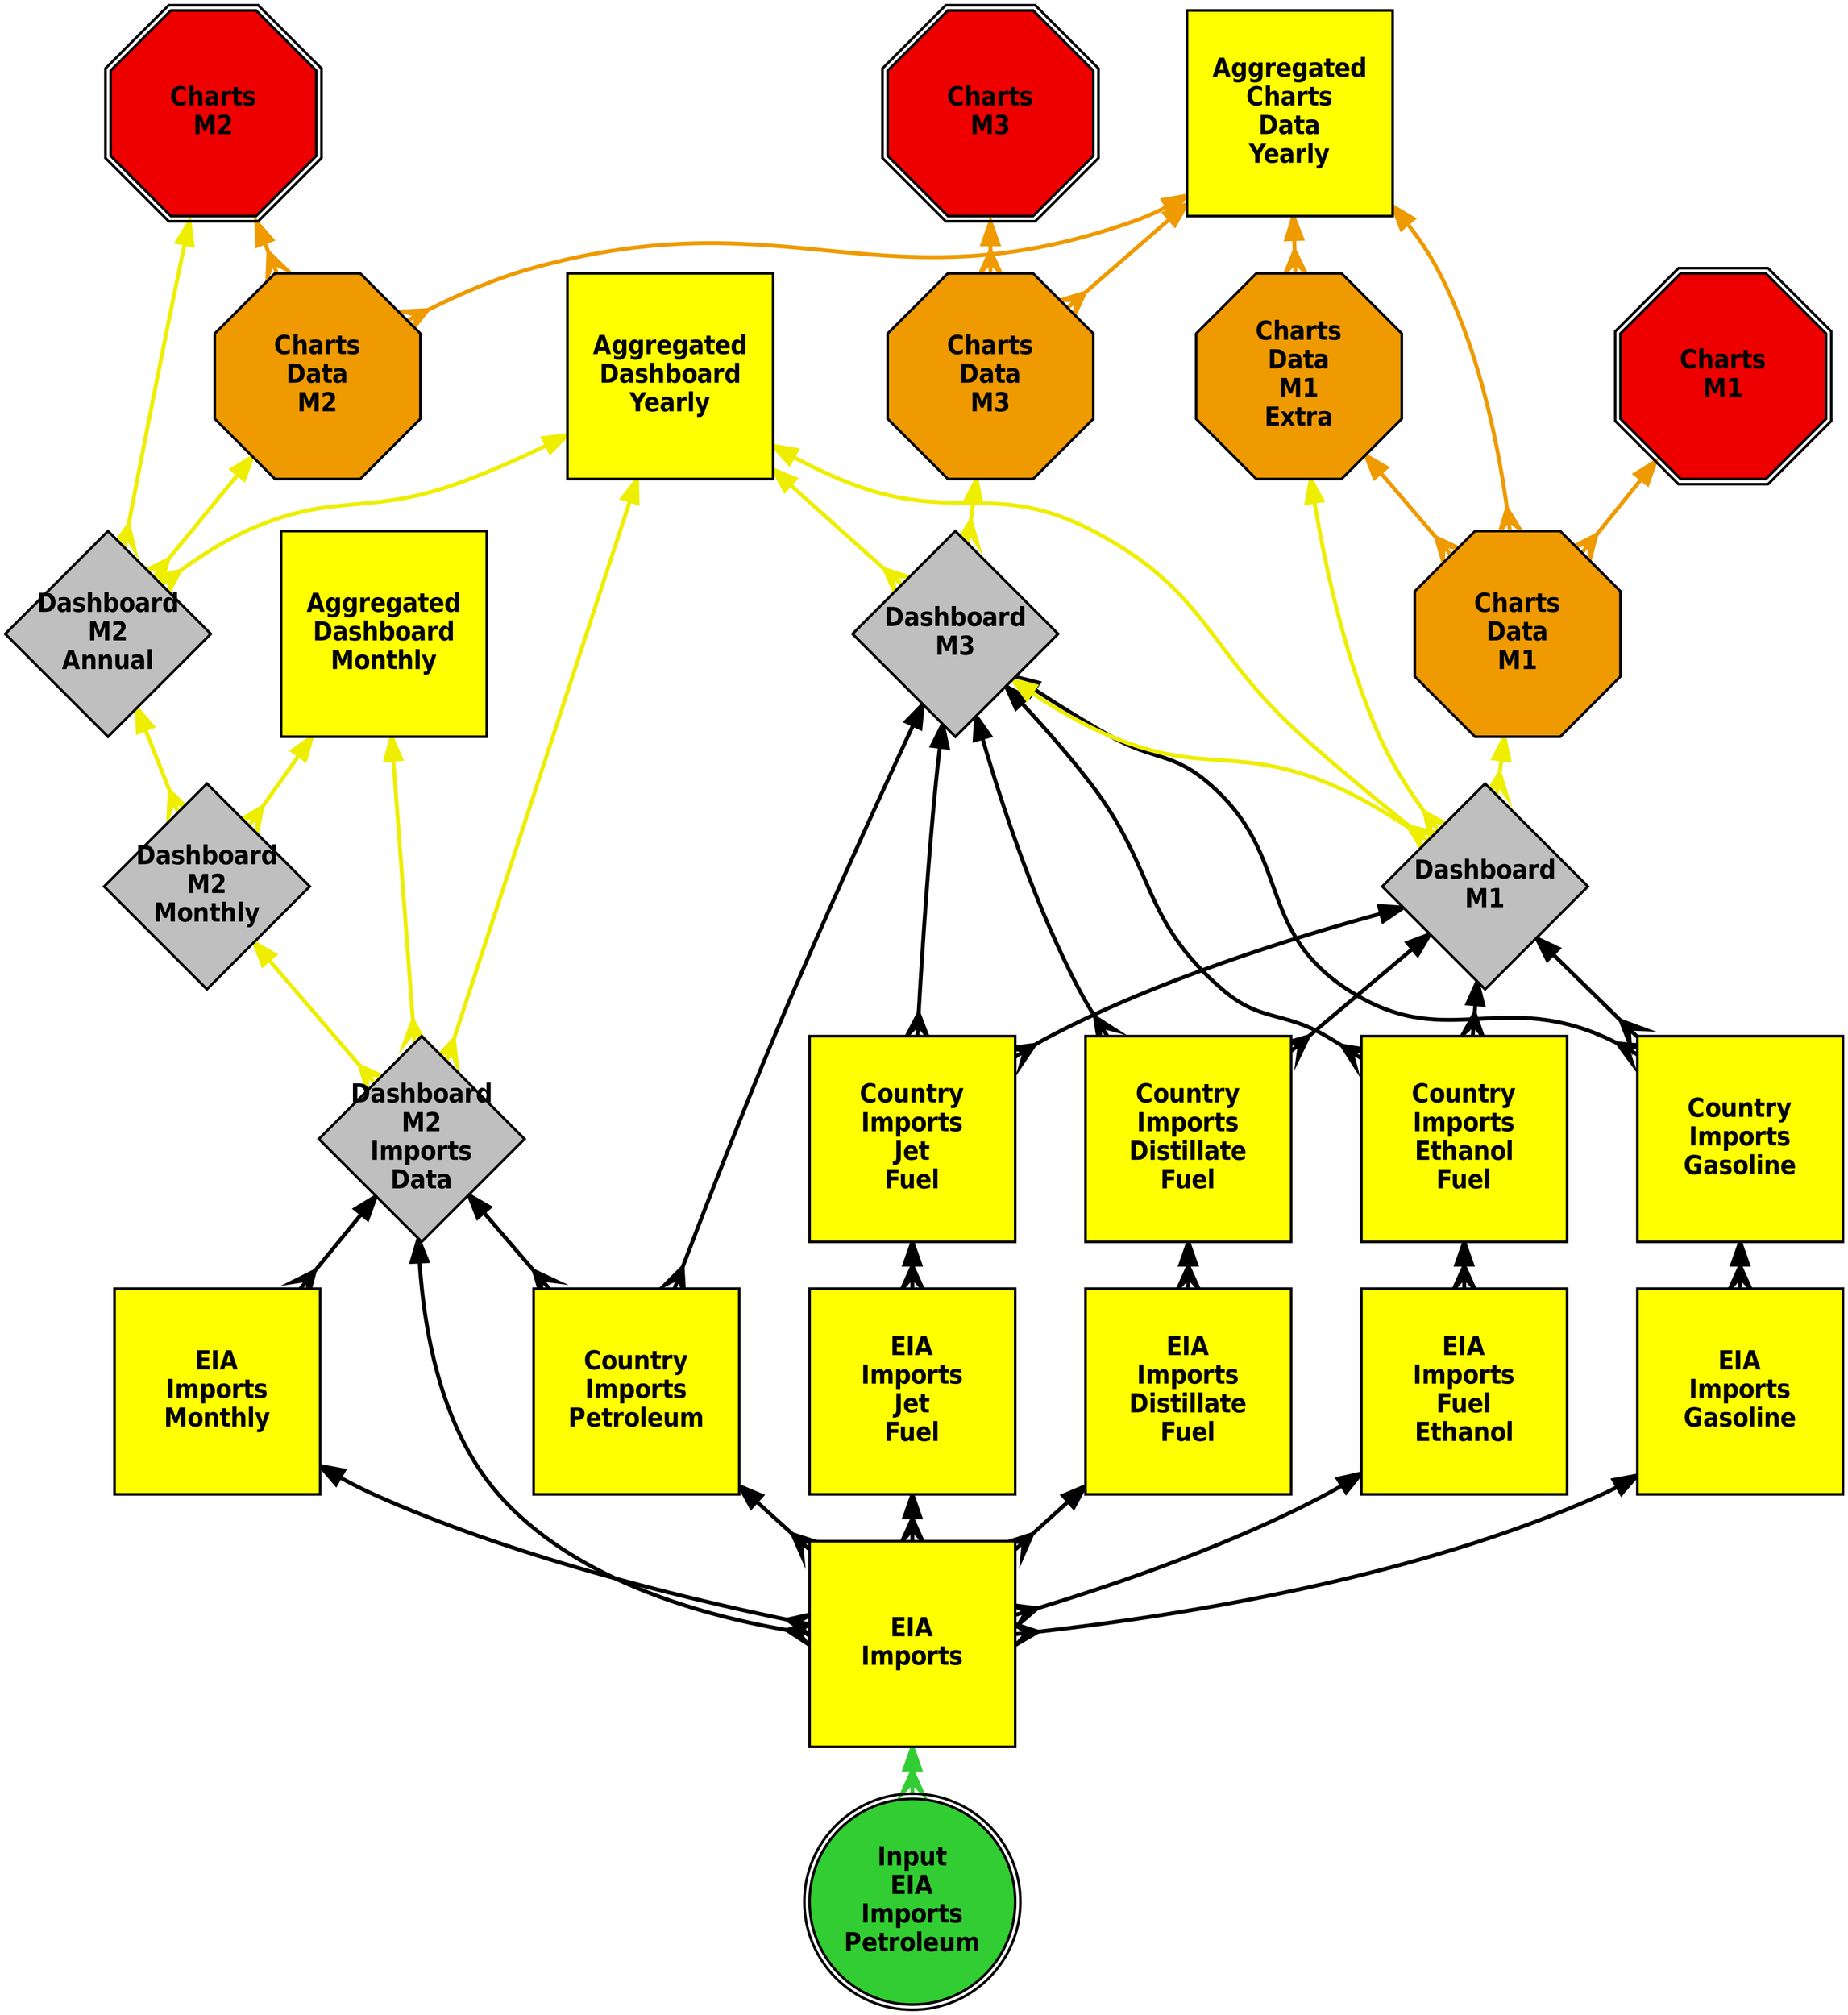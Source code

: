 digraph dependencies {
layers="one:two:three";
outputorder="edgesfirst";
nodesep=0.75;
Input_EIA_Imports_Petroleum [layer="two"] [style="filled"] [height="2.2"] [shape="doublecircle"] [fontsize="20"] [fillcolor="limegreen"] [fontname="Helvetica-Narrow-Bold"] [fixedsize="true"] [label="Input\nEIA\nImports\nPetroleum"] [width="2.2"] [penwidth="2"];
EIA_Imports -> Input_EIA_Imports_Petroleum [layer="one"] [arrowhead="crow"] [color="limegreen"] [arrowsize="1.75"] [dir="both"] [penwidth="3"];
EIA_Imports [layer="two"] [style="filled"] [height="2.2"] [shape="box"] [fontsize="20"] [fillcolor="yellow"] [fontname="Helvetica-Narrow-Bold"] [fixedsize="true"] [label="EIA\nImports"] [width="2.2"] [penwidth="2"];
Country_Imports_Petroleum -> EIA_Imports [layer="one"] [arrowhead="crow"] [color="black"] [arrowsize="1.75"] [dir="both"] [penwidth="3"];
Dashboard_M2_Imports_Data -> EIA_Imports [layer="one"] [arrowhead="crow"] [color="black"] [arrowsize="1.75"] [dir="both"] [penwidth="3"];
EIA_Imports_Distillate_Fuel -> EIA_Imports [layer="one"] [arrowhead="crow"] [color="black"] [arrowsize="1.75"] [dir="both"] [penwidth="3"];
EIA_Imports_Fuel_Ethanol -> EIA_Imports [layer="one"] [arrowhead="crow"] [color="black"] [arrowsize="1.75"] [dir="both"] [penwidth="3"];
EIA_Imports_Gasoline -> EIA_Imports [layer="one"] [arrowhead="crow"] [color="black"] [arrowsize="1.75"] [dir="both"] [penwidth="3"];
EIA_Imports_Jet_Fuel -> EIA_Imports [layer="one"] [arrowhead="crow"] [color="black"] [arrowsize="1.75"] [dir="both"] [penwidth="3"];
EIA_Imports_Monthly -> EIA_Imports [layer="one"] [arrowhead="crow"] [color="black"] [arrowsize="1.75"] [dir="both"] [penwidth="3"];
Country_Imports_Petroleum [layer="two"] [style="filled"] [height="2.2"] [shape="box"] [fontsize="20"] [fillcolor="yellow"] [fontname="Helvetica-Narrow-Bold"] [fixedsize="true"] [label="Country\nImports\nPetroleum"] [width="2.2"] [penwidth="2"];
Dashboard_M2_Imports_Data -> Country_Imports_Petroleum [layer="one"] [arrowhead="crow"] [color="black"] [arrowsize="1.75"] [dir="both"] [penwidth="3"];
Dashboard_M3 -> Country_Imports_Petroleum [layer="one"] [arrowhead="crow"] [color="black"] [arrowsize="1.75"] [dir="both"] [penwidth="3"];
Dashboard_M2_Imports_Data [layer="two"] [style="filled"] [height="2.2"] [shape="diamond"] [fontsize="20"] [fillcolor="grey75"] [fontname="Helvetica-Narrow-Bold"] [fixedsize="true"] [label="Dashboard\nM2\nImports\nData"] [width="2.2"] [penwidth="2"];
Aggregated_Dashboard_Monthly -> Dashboard_M2_Imports_Data [layer="one"] [arrowhead="crow"] [color="yellow2"] [arrowsize="1.75"] [dir="both"] [penwidth="3"];
Aggregated_Dashboard_Yearly -> Dashboard_M2_Imports_Data [layer="one"] [arrowhead="crow"] [color="yellow2"] [arrowsize="1.75"] [dir="both"] [penwidth="3"];
Dashboard_M2_Monthly -> Dashboard_M2_Imports_Data [layer="one"] [arrowhead="crow"] [color="yellow2"] [arrowsize="1.75"] [dir="both"] [penwidth="3"];
EIA_Imports_Distillate_Fuel [layer="two"] [style="filled"] [height="2.2"] [shape="box"] [fontsize="20"] [fillcolor="yellow"] [fontname="Helvetica-Narrow-Bold"] [fixedsize="true"] [label="EIA\nImports\nDistillate\nFuel"] [width="2.2"] [penwidth="2"];
Country_Imports_Distillate_Fuel -> EIA_Imports_Distillate_Fuel [layer="one"] [arrowhead="crow"] [color="black"] [arrowsize="1.75"] [dir="both"] [penwidth="3"];
EIA_Imports_Fuel_Ethanol [layer="two"] [style="filled"] [height="2.2"] [shape="box"] [fontsize="20"] [fillcolor="yellow"] [fontname="Helvetica-Narrow-Bold"] [fixedsize="true"] [label="EIA\nImports\nFuel\nEthanol"] [width="2.2"] [penwidth="2"];
Country_Imports_Ethanol_Fuel -> EIA_Imports_Fuel_Ethanol [layer="one"] [arrowhead="crow"] [color="black"] [arrowsize="1.75"] [dir="both"] [penwidth="3"];
EIA_Imports_Gasoline [layer="two"] [style="filled"] [height="2.2"] [shape="box"] [fontsize="20"] [fillcolor="yellow"] [fontname="Helvetica-Narrow-Bold"] [fixedsize="true"] [label="EIA\nImports\nGasoline"] [width="2.2"] [penwidth="2"];
Country_Imports_Gasoline -> EIA_Imports_Gasoline [layer="one"] [arrowhead="crow"] [color="black"] [arrowsize="1.75"] [dir="both"] [penwidth="3"];
EIA_Imports_Jet_Fuel [layer="two"] [style="filled"] [height="2.2"] [shape="box"] [fontsize="20"] [fillcolor="yellow"] [fontname="Helvetica-Narrow-Bold"] [fixedsize="true"] [label="EIA\nImports\nJet\nFuel"] [width="2.2"] [penwidth="2"];
Country_Imports_Jet_Fuel -> EIA_Imports_Jet_Fuel [layer="one"] [arrowhead="crow"] [color="black"] [arrowsize="1.75"] [dir="both"] [penwidth="3"];
EIA_Imports_Monthly [layer="two"] [style="filled"] [height="2.2"] [shape="box"] [fontsize="20"] [fillcolor="yellow"] [fontname="Helvetica-Narrow-Bold"] [fixedsize="true"] [label="EIA\nImports\nMonthly"] [width="2.2"] [penwidth="2"];
Dashboard_M2_Imports_Data -> EIA_Imports_Monthly [layer="one"] [arrowhead="crow"] [color="black"] [arrowsize="1.75"] [dir="both"] [penwidth="3"];
Dashboard_M3 [layer="two"] [style="filled"] [height="2.2"] [shape="diamond"] [fontsize="20"] [fillcolor="grey75"] [fontname="Helvetica-Narrow-Bold"] [fixedsize="true"] [label="Dashboard\nM3"] [width="2.2"] [penwidth="2"];
Aggregated_Dashboard_Yearly -> Dashboard_M3 [layer="one"] [arrowhead="crow"] [color="yellow2"] [arrowsize="1.75"] [dir="both"] [penwidth="3"];
Charts_Data_M3 -> Dashboard_M3 [layer="one"] [arrowhead="crow"] [color="yellow2"] [arrowsize="1.75"] [dir="both"] [penwidth="3"];
Aggregated_Dashboard_Monthly [layer="two"] [style="filled"] [height="2.2"] [shape="box"] [fontsize="20"] [fillcolor="yellow"] [fontname="Helvetica-Narrow-Bold"] [fixedsize="true"] [label="Aggregated\nDashboard\nMonthly"] [width="2.2"] [penwidth="2"];
Aggregated_Dashboard_Yearly [layer="two"] [style="filled"] [height="2.2"] [shape="box"] [fontsize="20"] [fillcolor="yellow"] [fontname="Helvetica-Narrow-Bold"] [fixedsize="true"] [label="Aggregated\nDashboard\nYearly"] [width="2.2"] [penwidth="2"];
Dashboard_M2_Monthly [layer="two"] [style="filled"] [height="2.2"] [shape="diamond"] [fontsize="20"] [fillcolor="grey75"] [fontname="Helvetica-Narrow-Bold"] [fixedsize="true"] [label="Dashboard\nM2\nMonthly"] [width="2.2"] [penwidth="2"];
Aggregated_Dashboard_Monthly -> Dashboard_M2_Monthly [layer="one"] [arrowhead="crow"] [color="yellow2"] [arrowsize="1.75"] [dir="both"] [penwidth="3"];
Dashboard_M2_Annual -> Dashboard_M2_Monthly [layer="one"] [arrowhead="crow"] [color="yellow2"] [arrowsize="1.75"] [dir="both"] [penwidth="3"];
Country_Imports_Distillate_Fuel [layer="two"] [style="filled"] [height="2.2"] [shape="box"] [fontsize="20"] [fillcolor="yellow"] [fontname="Helvetica-Narrow-Bold"] [fixedsize="true"] [label="Country\nImports\nDistillate\nFuel"] [width="2.2"] [penwidth="2"];
Dashboard_M1 -> Country_Imports_Distillate_Fuel [layer="one"] [arrowhead="crow"] [color="black"] [arrowsize="1.75"] [dir="both"] [penwidth="3"];
Dashboard_M3 -> Country_Imports_Distillate_Fuel [layer="one"] [arrowhead="crow"] [color="black"] [arrowsize="1.75"] [dir="both"] [penwidth="3"];
Country_Imports_Ethanol_Fuel [layer="two"] [style="filled"] [height="2.2"] [shape="box"] [fontsize="20"] [fillcolor="yellow"] [fontname="Helvetica-Narrow-Bold"] [fixedsize="true"] [label="Country\nImports\nEthanol\nFuel"] [width="2.2"] [penwidth="2"];
Dashboard_M1 -> Country_Imports_Ethanol_Fuel [layer="one"] [arrowhead="crow"] [color="black"] [arrowsize="1.75"] [dir="both"] [penwidth="3"];
Dashboard_M3 -> Country_Imports_Ethanol_Fuel [layer="one"] [arrowhead="crow"] [color="black"] [arrowsize="1.75"] [dir="both"] [penwidth="3"];
Country_Imports_Gasoline [layer="two"] [style="filled"] [height="2.2"] [shape="box"] [fontsize="20"] [fillcolor="yellow"] [fontname="Helvetica-Narrow-Bold"] [fixedsize="true"] [label="Country\nImports\nGasoline"] [width="2.2"] [penwidth="2"];
Dashboard_M1 -> Country_Imports_Gasoline [layer="one"] [arrowhead="crow"] [color="black"] [arrowsize="1.75"] [dir="both"] [penwidth="3"];
Dashboard_M3 -> Country_Imports_Gasoline [layer="one"] [arrowhead="crow"] [color="black"] [arrowsize="1.75"] [dir="both"] [penwidth="3"];
Country_Imports_Jet_Fuel [layer="two"] [style="filled"] [height="2.2"] [shape="box"] [fontsize="20"] [fillcolor="yellow"] [fontname="Helvetica-Narrow-Bold"] [fixedsize="true"] [label="Country\nImports\nJet\nFuel"] [width="2.2"] [penwidth="2"];
Dashboard_M1 -> Country_Imports_Jet_Fuel [layer="one"] [arrowhead="crow"] [color="black"] [arrowsize="1.75"] [dir="both"] [penwidth="3"];
Dashboard_M3 -> Country_Imports_Jet_Fuel [layer="one"] [arrowhead="crow"] [color="black"] [arrowsize="1.75"] [dir="both"] [penwidth="3"];
Charts_Data_M3 [layer="two"] [style="filled"] [height="2.2"] [shape="octagon"] [fontsize="20"] [fillcolor="orange2"] [fontname="Helvetica-Narrow-Bold"] [fixedsize="true"] [label="Charts\nData\nM3"] [width="2.2"] [penwidth="2"];
Aggregated_Charts_Data_Yearly -> Charts_Data_M3 [layer="one"] [arrowhead="crow"] [color="orange2"] [arrowsize="1.75"] [dir="both"] [penwidth="3"];
Charts_M3 -> Charts_Data_M3 [layer="one"] [arrowhead="crow"] [color="orange2"] [arrowsize="1.75"] [dir="both"] [penwidth="3"];
Dashboard_M2_Annual [layer="two"] [style="filled"] [height="2.2"] [shape="diamond"] [fontsize="20"] [fillcolor="grey75"] [fontname="Helvetica-Narrow-Bold"] [fixedsize="true"] [label="Dashboard\nM2\nAnnual"] [width="2.2"] [penwidth="2"];
Aggregated_Dashboard_Yearly -> Dashboard_M2_Annual [layer="one"] [arrowhead="crow"] [color="yellow2"] [arrowsize="1.75"] [dir="both"] [penwidth="3"];
Charts_Data_M2 -> Dashboard_M2_Annual [layer="one"] [arrowhead="crow"] [color="yellow2"] [arrowsize="1.75"] [dir="both"] [penwidth="3"];
Charts_M2 -> Dashboard_M2_Annual [layer="one"] [arrowhead="crow"] [color="yellow2"] [arrowsize="1.75"] [dir="both"] [penwidth="3"];
Dashboard_M1 [layer="two"] [style="filled"] [height="2.2"] [shape="diamond"] [fontsize="20"] [fillcolor="grey75"] [fontname="Helvetica-Narrow-Bold"] [fixedsize="true"] [label="Dashboard\nM1"] [width="2.2"] [penwidth="2"];
Aggregated_Dashboard_Yearly -> Dashboard_M1 [layer="one"] [arrowhead="crow"] [color="yellow2"] [arrowsize="1.75"] [dir="both"] [penwidth="3"];
Charts_Data_M1 -> Dashboard_M1 [layer="one"] [arrowhead="crow"] [color="yellow2"] [arrowsize="1.75"] [dir="both"] [penwidth="3"];
Charts_Data_M1_Extra -> Dashboard_M1 [layer="one"] [arrowhead="crow"] [color="yellow2"] [arrowsize="1.75"] [dir="both"] [penwidth="3"];
Dashboard_M3 -> Dashboard_M1 [layer="one"] [arrowhead="crow"] [color="yellow2"] [arrowsize="1.75"] [dir="both"] [penwidth="3"];
Aggregated_Charts_Data_Yearly [layer="two"] [style="filled"] [height="2.2"] [shape="box"] [fontsize="20"] [fillcolor="yellow"] [fontname="Helvetica-Narrow-Bold"] [fixedsize="true"] [label="Aggregated\nCharts\nData\nYearly"] [width="2.2"] [penwidth="2"];
Charts_M3 [layer="two"] [style="filled"] [height="2.2"] [shape="doubleoctagon"] [fontsize="20"] [fillcolor="red2"] [fontname="Helvetica-Narrow-Bold"] [fixedsize="true"] [label="Charts\nM3"] [width="2.2"] [penwidth="2"];
Charts_Data_M2 [layer="two"] [style="filled"] [height="2.2"] [shape="octagon"] [fontsize="20"] [fillcolor="orange2"] [fontname="Helvetica-Narrow-Bold"] [fixedsize="true"] [label="Charts\nData\nM2"] [width="2.2"] [penwidth="2"];
Aggregated_Charts_Data_Yearly -> Charts_Data_M2 [layer="one"] [arrowhead="crow"] [color="orange2"] [arrowsize="1.75"] [dir="both"] [penwidth="3"];
Charts_M2 -> Charts_Data_M2 [layer="one"] [arrowhead="crow"] [color="orange2"] [arrowsize="1.75"] [dir="both"] [penwidth="3"];
Charts_M2 [layer="two"] [style="filled"] [height="2.2"] [shape="doubleoctagon"] [fontsize="20"] [fillcolor="red2"] [fontname="Helvetica-Narrow-Bold"] [fixedsize="true"] [label="Charts\nM2"] [width="2.2"] [penwidth="2"];
Charts_Data_M1 [layer="two"] [style="filled"] [height="2.2"] [shape="octagon"] [fontsize="20"] [fillcolor="orange2"] [fontname="Helvetica-Narrow-Bold"] [fixedsize="true"] [label="Charts\nData\nM1"] [width="2.2"] [penwidth="2"];
Aggregated_Charts_Data_Yearly -> Charts_Data_M1 [layer="one"] [arrowhead="crow"] [color="orange2"] [arrowsize="1.75"] [dir="both"] [penwidth="3"];
Charts_Data_M1_Extra -> Charts_Data_M1 [layer="one"] [arrowhead="crow"] [color="orange2"] [arrowsize="1.75"] [dir="both"] [penwidth="3"];
Charts_M1 -> Charts_Data_M1 [layer="one"] [arrowhead="crow"] [color="orange2"] [arrowsize="1.75"] [dir="both"] [penwidth="3"];
Charts_Data_M1_Extra [layer="two"] [style="filled"] [height="2.2"] [shape="octagon"] [fontsize="20"] [fillcolor="orange2"] [fontname="Helvetica-Narrow-Bold"] [fixedsize="true"] [label="Charts\nData\nM1\nExtra"] [width="2.2"] [penwidth="2"];
Aggregated_Charts_Data_Yearly -> Charts_Data_M1_Extra [layer="one"] [arrowhead="crow"] [color="orange2"] [arrowsize="1.75"] [dir="both"] [penwidth="3"];
Charts_M1 [layer="two"] [style="filled"] [height="2.2"] [shape="doubleoctagon"] [fontsize="20"] [fillcolor="red2"] [fontname="Helvetica-Narrow-Bold"] [fixedsize="true"] [label="Charts\nM1"] [width="2.2"] [penwidth="2"];
}
